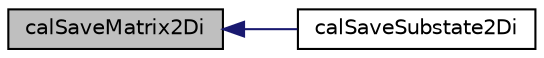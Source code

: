 digraph "calSaveMatrix2Di"
{
  edge [fontname="Helvetica",fontsize="10",labelfontname="Helvetica",labelfontsize="10"];
  node [fontname="Helvetica",fontsize="10",shape=record];
  rankdir="LR";
  Node1 [label="calSaveMatrix2Di",height=0.2,width=0.4,color="black", fillcolor="grey75", style="filled" fontcolor="black"];
  Node1 -> Node2 [dir="back",color="midnightblue",fontsize="10",style="solid",fontname="Helvetica"];
  Node2 [label="calSaveSubstate2Di",height=0.2,width=0.4,color="black", fillcolor="white", style="filled",URL="$cal2_d_i_o_8h.html#a41313a8e1a2b951a842cd48ce355f8c0",tooltip="Saves a int substate to file. "];
}
